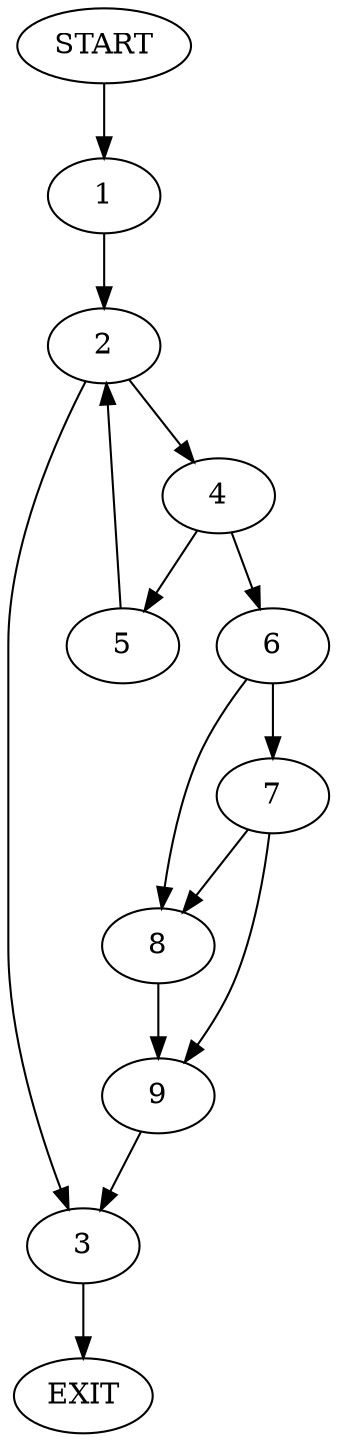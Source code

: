 digraph {
0 [label="START"];
1;
2;
3;
4;
5;
6;
7;
8;
9;
10 [label="EXIT"];
0 -> 1;
1 -> 2;
2 -> 3;
2 -> 4;
4 -> 5;
4 -> 6;
3 -> 10;
6 -> 7;
6 -> 8;
5 -> 2;
8 -> 9;
7 -> 9;
7 -> 8;
9 -> 3;
}
